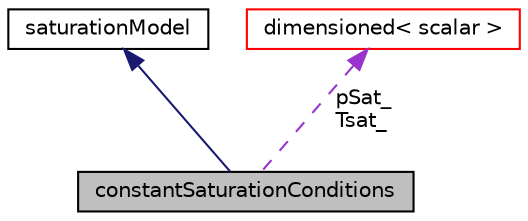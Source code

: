 digraph "constantSaturationConditions"
{
  bgcolor="transparent";
  edge [fontname="Helvetica",fontsize="10",labelfontname="Helvetica",labelfontsize="10"];
  node [fontname="Helvetica",fontsize="10",shape=record];
  Node1 [label="constantSaturationConditions",height=0.2,width=0.4,color="black", fillcolor="grey75", style="filled", fontcolor="black"];
  Node2 -> Node1 [dir="back",color="midnightblue",fontsize="10",style="solid",fontname="Helvetica"];
  Node2 [label="saturationModel",height=0.2,width=0.4,color="black",URL="$a02236.html"];
  Node3 -> Node1 [dir="back",color="darkorchid3",fontsize="10",style="dashed",label=" pSat_\nTsat_" ,fontname="Helvetica"];
  Node3 [label="dimensioned\< scalar \>",height=0.2,width=0.4,color="red",URL="$a00532.html"];
}

